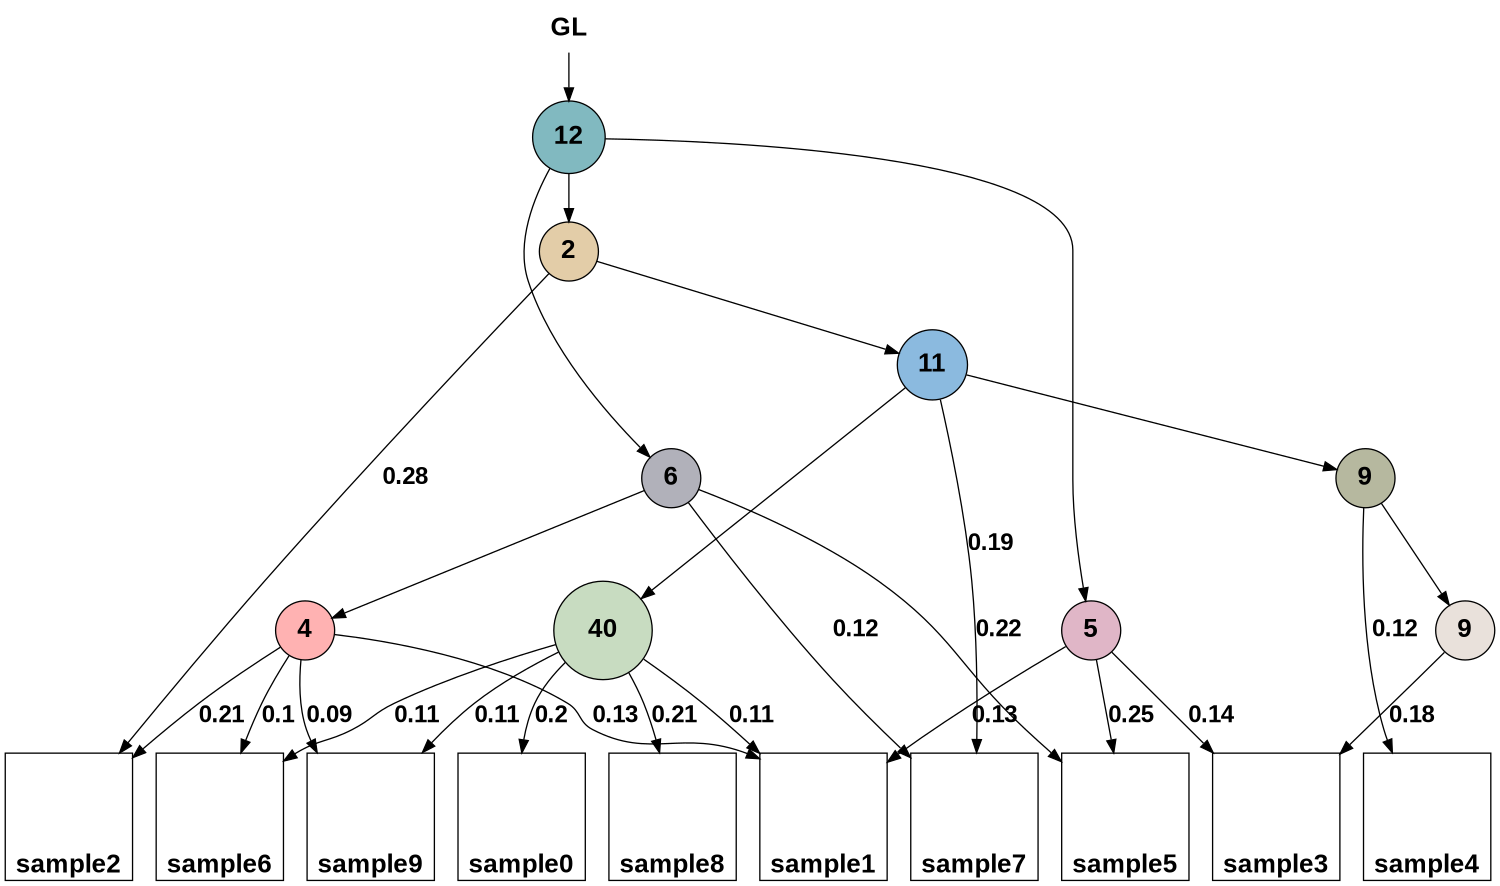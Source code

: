 digraph G { 
size ="10,10"
forcelabels=true
0 -> 6[ label="" fontname="Arial Bold" fontsize=18];
1 -> 7[ label="" fontname="Arial Bold" fontsize=18];
2 -> 4[ label="" fontname="Arial Bold" fontsize=18];
6 -> 3[ label="" fontname="Arial Bold" fontsize=18];
6 -> 2[ label="" fontname="Arial Bold" fontsize=18];
6 -> 1[ label="" fontname="Arial Bold" fontsize=18];
7 -> 9[ label="" fontname="Arial Bold" fontsize=18];
7 -> 8[ label="" fontname="Arial Bold" fontsize=18];
8 -> 5[ label="" fontname="Arial Bold" fontsize=18];
9 -> 11[ label="0.2" fontname="Arial Bold" fontsize=18];
3 -> 12[ label="0.13" fontname="Arial Bold" fontsize=18];
4 -> 12[ label="0.13" fontname="Arial Bold" fontsize=18];
9 -> 12[ label="0.11" fontname="Arial Bold" fontsize=18];
4 -> 13[ label="0.21" fontname="Arial Bold" fontsize=18];
1 -> 13[ label="0.28" fontname="Arial Bold" fontsize=18];
5 -> 14[ label="0.18" fontname="Arial Bold" fontsize=18];
3 -> 14[ label="0.14" fontname="Arial Bold" fontsize=18];
8 -> 15[ label="0.12" fontname="Arial Bold" fontsize=18];
3 -> 16[ label="0.25" fontname="Arial Bold" fontsize=18];
2 -> 16[ label="0.22" fontname="Arial Bold" fontsize=18];
4 -> 17[ label="0.1" fontname="Arial Bold" fontsize=18];
9 -> 17[ label="0.11" fontname="Arial Bold" fontsize=18];
2 -> 18[ label="0.12" fontname="Arial Bold" fontsize=18];
7 -> 18[ label="0.19" fontname="Arial Bold" fontsize=18];
9 -> 19[ label="0.21" fontname="Arial Bold" fontsize=18];
4 -> 20[ label="0.09" fontname="Arial Bold" fontsize=18];
9 -> 20[ label="0.11" fontname="Arial Bold" fontsize=18];
0 [ shape=plaintext label="GL" fontname="Arial Bold" fontsize=20 style=filled fillcolor="#ffffff" color="#000000" width=0.625 heigth=0.625];
1 [ shape=circle label="2" fontname="Arial Bold" fontsize=20 style=filled fillcolor="#e3cda8" color="#000000" width=0.625 heigth=0.625];
2 [ shape=circle label="6" fontname="Arial Bold" fontsize=20 style=filled fillcolor="#b1b1ba" color="#000000" width=0.625 heigth=0.625];
3 [ shape=circle label="5" fontname="Arial Bold" fontsize=20 style=filled fillcolor="#e0b6c7" color="#000000" width=0.625 heigth=0.625];
4 [ shape=circle label="4" fontname="Arial Bold" fontsize=20 style=filled fillcolor="#ffb2b2" color="#000000" width=0.625 heigth=0.625];
5 [ shape=circle label="9" fontname="Arial Bold" fontsize=20 style=filled fillcolor="#e9e1db" color="#000000" width=0.625 heigth=0.625];
6 [ shape=circle label="12" fontname="Arial Bold" fontsize=20 style=filled fillcolor="#81b9c0" color="#000000" width=0.5 heigth=0.5];
7 [ shape=circle label="11" fontname="Arial Bold" fontsize=20 style=filled fillcolor="#8bbadf" color="#000000" width=0.4583333333333333 heigth=0.4583333333333333];
8 [ shape=circle label="9" fontname="Arial Bold" fontsize=20 style=filled fillcolor="#b6b89f" color="#000000" width=0.625 heigth=0.625];
9 [ shape=circle label="40" fontname="Arial Bold" fontsize=20 style=filled fillcolor="#c8dcc1" color="#000000" width=1.0416666666666667 heigth=1.0416666666666667];
11 [image="/u/85/lix10/unix/Documents/New_project/d=1/Data_LICHeE/10_100/lichee_dot_img_temp/img_1525889768078_11.png" shape=square label="sample0" labelloc=b fontname="Arial Bold" fontsize=20 style=filled fillcolor="#ffffff" color="#000000" width=0.8333333333333334 heigth=0.8333333333333334];
12 [image="/u/85/lix10/unix/Documents/New_project/d=1/Data_LICHeE/10_100/lichee_dot_img_temp/img_1525889768078_12.png" shape=square label="sample1" labelloc=b fontname="Arial Bold" fontsize=20 style=filled fillcolor="#ffffff" color="#000000" width=0.8333333333333334 heigth=0.8333333333333334];
13 [image="/u/85/lix10/unix/Documents/New_project/d=1/Data_LICHeE/10_100/lichee_dot_img_temp/img_1525889768078_13.png" shape=square label="sample2" labelloc=b fontname="Arial Bold" fontsize=20 style=filled fillcolor="#ffffff" color="#000000" width=0.8333333333333334 heigth=0.8333333333333334];
14 [image="/u/85/lix10/unix/Documents/New_project/d=1/Data_LICHeE/10_100/lichee_dot_img_temp/img_1525889768078_14.png" shape=square label="sample3" labelloc=b fontname="Arial Bold" fontsize=20 style=filled fillcolor="#ffffff" color="#000000" width=0.8333333333333334 heigth=0.8333333333333334];
15 [image="/u/85/lix10/unix/Documents/New_project/d=1/Data_LICHeE/10_100/lichee_dot_img_temp/img_1525889768078_15.png" shape=square label="sample4" labelloc=b fontname="Arial Bold" fontsize=20 style=filled fillcolor="#ffffff" color="#000000" width=0.8333333333333334 heigth=0.8333333333333334];
16 [image="/u/85/lix10/unix/Documents/New_project/d=1/Data_LICHeE/10_100/lichee_dot_img_temp/img_1525889768078_16.png" shape=square label="sample5" labelloc=b fontname="Arial Bold" fontsize=20 style=filled fillcolor="#ffffff" color="#000000" width=0.8333333333333334 heigth=0.8333333333333334];
17 [image="/u/85/lix10/unix/Documents/New_project/d=1/Data_LICHeE/10_100/lichee_dot_img_temp/img_1525889768078_17.png" shape=square label="sample6" labelloc=b fontname="Arial Bold" fontsize=20 style=filled fillcolor="#ffffff" color="#000000" width=0.8333333333333334 heigth=0.8333333333333334];
18 [image="/u/85/lix10/unix/Documents/New_project/d=1/Data_LICHeE/10_100/lichee_dot_img_temp/img_1525889768078_18.png" shape=square label="sample7" labelloc=b fontname="Arial Bold" fontsize=20 style=filled fillcolor="#ffffff" color="#000000" width=0.8333333333333334 heigth=0.8333333333333334];
19 [image="/u/85/lix10/unix/Documents/New_project/d=1/Data_LICHeE/10_100/lichee_dot_img_temp/img_1525889768078_19.png" shape=square label="sample8" labelloc=b fontname="Arial Bold" fontsize=20 style=filled fillcolor="#ffffff" color="#000000" width=0.8333333333333334 heigth=0.8333333333333334];
20 [image="/u/85/lix10/unix/Documents/New_project/d=1/Data_LICHeE/10_100/lichee_dot_img_temp/img_1525889768078_20.png" shape=square label="sample9" labelloc=b fontname="Arial Bold" fontsize=20 style=filled fillcolor="#ffffff" color="#000000" width=0.8333333333333334 heigth=0.8333333333333334];
{ rank = sink; 11; 12; 13; 14; 15; 16; 17; 18; 19; 20; } 
}